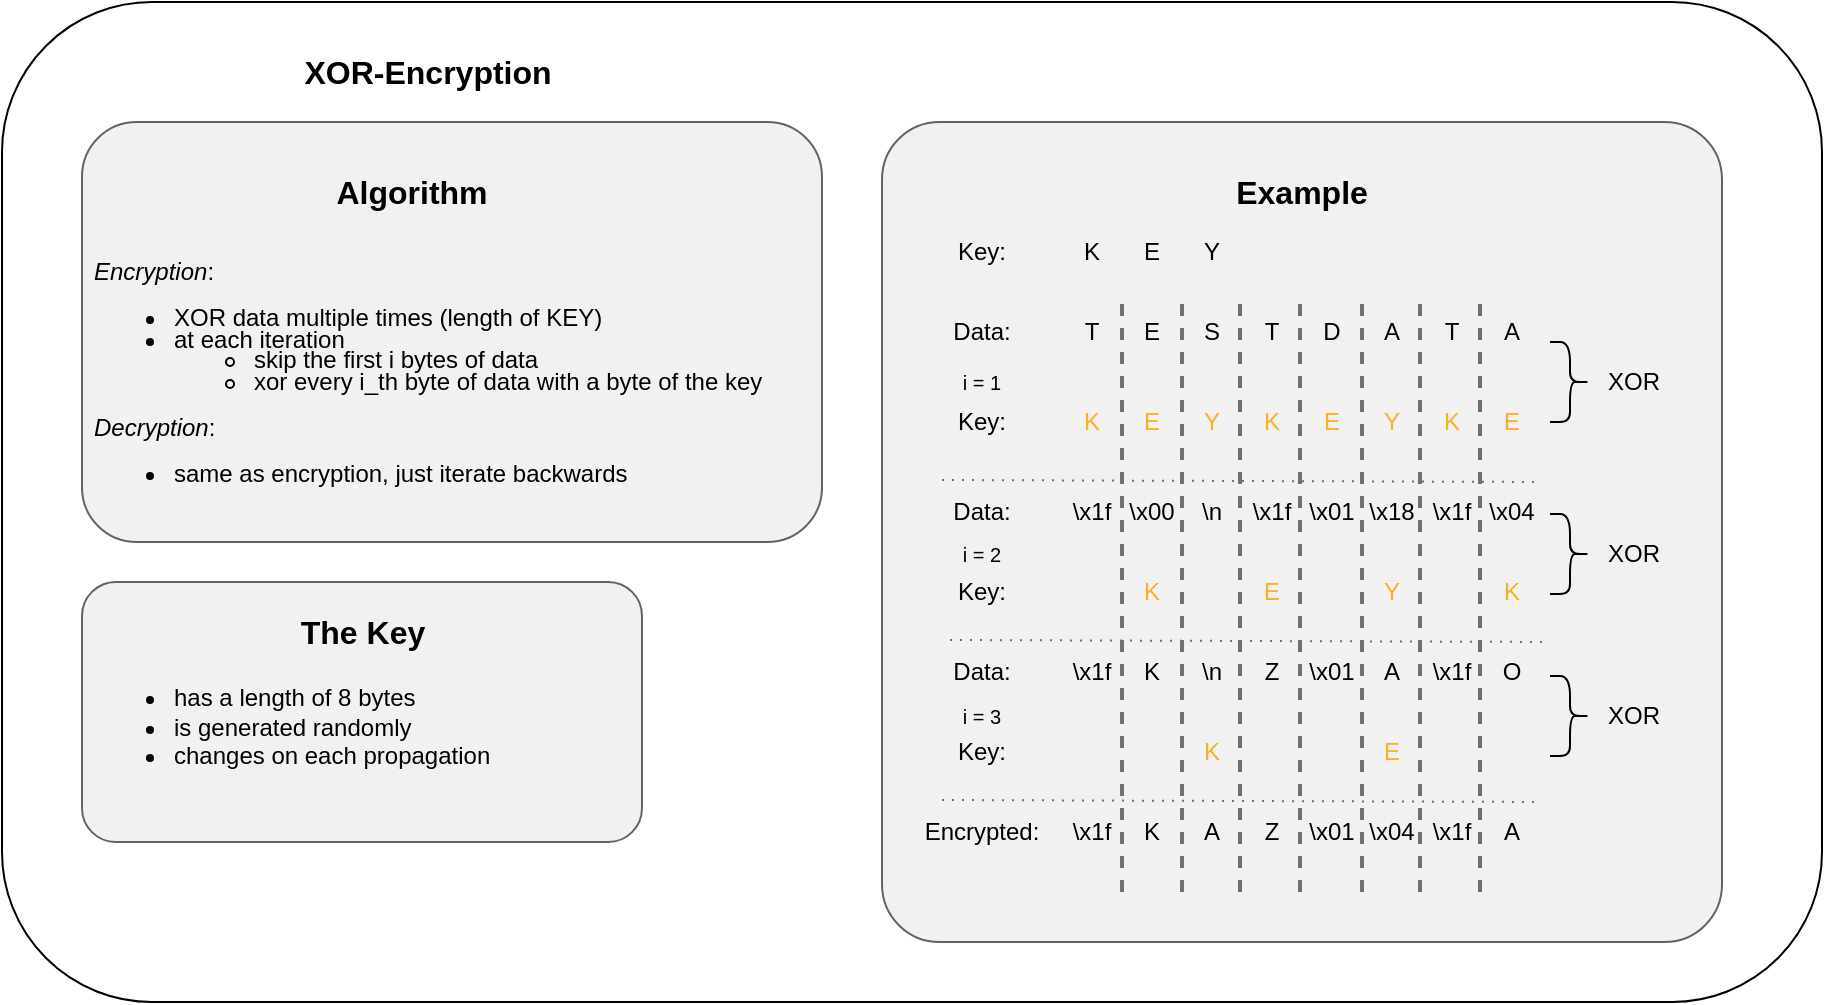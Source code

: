 <mxfile version="24.9.2">
  <diagram name="Seite-1" id="5usnsu9xuodjzMrWUtB1">
    <mxGraphModel dx="1434" dy="1951" grid="1" gridSize="10" guides="1" tooltips="1" connect="1" arrows="1" fold="1" page="1" pageScale="1" pageWidth="827" pageHeight="1169" math="0" shadow="0">
      <root>
        <mxCell id="0" />
        <mxCell id="1" parent="0" />
        <mxCell id="mjI52c1CxNeufO2wocmV-184" value="" style="rounded=1;whiteSpace=wrap;html=1;" vertex="1" parent="1">
          <mxGeometry x="50" y="-150" width="910" height="500" as="geometry" />
        </mxCell>
        <mxCell id="mjI52c1CxNeufO2wocmV-179" value="&lt;div&gt;&lt;br&gt;&lt;/div&gt;&lt;div&gt;&lt;br&gt;&lt;/div&gt;&lt;div style=&quot;line-height: 90%;&quot;&gt;&lt;i&gt;Encryption&lt;/i&gt;:&lt;br&gt;&lt;/div&gt;&lt;div style=&quot;line-height: 90%;&quot;&gt;&lt;ul&gt;&lt;li&gt;XOR data multiple times (length of KEY)&lt;/li&gt;&lt;li&gt;at each iteration&lt;/li&gt;&lt;ul&gt;&lt;li&gt;skip the first i bytes of data&lt;/li&gt;&lt;li&gt;xor every i_th byte of data with a byte of the key&lt;/li&gt;&lt;/ul&gt;&lt;/ul&gt;&lt;/div&gt;&lt;div style=&quot;line-height: 90%;&quot;&gt;&lt;i&gt;Decryption&lt;/i&gt;:&lt;/div&gt;&lt;div style=&quot;line-height: 90%;&quot;&gt;&lt;ul&gt;&lt;li&gt;same as encryption, just iterate backwards&lt;br&gt;&lt;/li&gt;&lt;/ul&gt;&lt;/div&gt;&lt;div&gt;&lt;br&gt;&lt;/div&gt;" style="rounded=1;whiteSpace=wrap;html=1;align=left;spacingLeft=4;spacingRight=4;arcSize=13;gradientColor=none;fillColor=#E8E8E8;verticalAlign=bottom;opacity=60;" vertex="1" parent="1">
          <mxGeometry x="90" y="-90" width="370" height="210" as="geometry" />
        </mxCell>
        <mxCell id="mjI52c1CxNeufO2wocmV-182" value="&lt;font style=&quot;font-size: 16px;&quot;&gt;&lt;b&gt;&lt;font&gt;XOR-Encryption&lt;/font&gt;&lt;/b&gt;&lt;/font&gt;" style="text;html=1;align=center;verticalAlign=middle;whiteSpace=wrap;rounded=0;" vertex="1" parent="1">
          <mxGeometry x="147.5" y="-130" width="230" height="30" as="geometry" />
        </mxCell>
        <mxCell id="mjI52c1CxNeufO2wocmV-183" value="" style="group;fillColor=none;rounded=1;glass=0;" vertex="1" connectable="0" parent="1">
          <mxGeometry x="490" y="-90" width="420" height="410" as="geometry" />
        </mxCell>
        <mxCell id="mjI52c1CxNeufO2wocmV-98" value="" style="rounded=1;whiteSpace=wrap;html=1;fillColor=#e8e8e8;strokeColor=default;opacity=60;arcSize=7;" vertex="1" parent="mjI52c1CxNeufO2wocmV-183">
          <mxGeometry width="420" height="410" as="geometry" />
        </mxCell>
        <mxCell id="mjI52c1CxNeufO2wocmV-4" value="" style="group" vertex="1" connectable="0" parent="mjI52c1CxNeufO2wocmV-183">
          <mxGeometry x="90" y="50" width="90" height="30" as="geometry" />
        </mxCell>
        <mxCell id="mjI52c1CxNeufO2wocmV-1" value="K" style="text;html=1;align=center;verticalAlign=middle;whiteSpace=wrap;rounded=0;" vertex="1" parent="mjI52c1CxNeufO2wocmV-4">
          <mxGeometry width="30" height="30" as="geometry" />
        </mxCell>
        <mxCell id="mjI52c1CxNeufO2wocmV-2" value="E" style="text;html=1;align=center;verticalAlign=middle;whiteSpace=wrap;rounded=0;" vertex="1" parent="mjI52c1CxNeufO2wocmV-4">
          <mxGeometry x="30" width="30" height="30" as="geometry" />
        </mxCell>
        <mxCell id="mjI52c1CxNeufO2wocmV-3" value="Y" style="text;html=1;align=center;verticalAlign=middle;whiteSpace=wrap;rounded=0;" vertex="1" parent="mjI52c1CxNeufO2wocmV-4">
          <mxGeometry x="60" width="30" height="30" as="geometry" />
        </mxCell>
        <mxCell id="mjI52c1CxNeufO2wocmV-19" value="Key:" style="text;html=1;align=center;verticalAlign=middle;whiteSpace=wrap;rounded=0;" vertex="1" parent="mjI52c1CxNeufO2wocmV-183">
          <mxGeometry x="20" y="50" width="60" height="30" as="geometry" />
        </mxCell>
        <mxCell id="mjI52c1CxNeufO2wocmV-20" value="Data:" style="text;html=1;align=center;verticalAlign=middle;whiteSpace=wrap;rounded=0;" vertex="1" parent="mjI52c1CxNeufO2wocmV-183">
          <mxGeometry x="20" y="90" width="60" height="30" as="geometry" />
        </mxCell>
        <mxCell id="mjI52c1CxNeufO2wocmV-35" value="" style="endArrow=none;html=1;strokeWidth=2;rounded=0;entryX=0;entryY=0;entryDx=0;entryDy=0;strokeColor=#707070;dashed=1;" edge="1" parent="mjI52c1CxNeufO2wocmV-183">
          <mxGeometry width="50" height="50" relative="1" as="geometry">
            <mxPoint x="240" y="385" as="sourcePoint" />
            <mxPoint x="240" y="85" as="targetPoint" />
          </mxGeometry>
        </mxCell>
        <mxCell id="mjI52c1CxNeufO2wocmV-36" value="" style="shape=curlyBracket;whiteSpace=wrap;html=1;rounded=1;flipH=1;labelPosition=right;verticalLabelPosition=middle;align=left;verticalAlign=middle;" vertex="1" parent="mjI52c1CxNeufO2wocmV-183">
          <mxGeometry x="334" y="110" width="20" height="40" as="geometry" />
        </mxCell>
        <mxCell id="mjI52c1CxNeufO2wocmV-37" value="XOR" style="text;html=1;align=center;verticalAlign=middle;whiteSpace=wrap;rounded=0;" vertex="1" parent="mjI52c1CxNeufO2wocmV-183">
          <mxGeometry x="354" y="115" width="44" height="30" as="geometry" />
        </mxCell>
        <mxCell id="mjI52c1CxNeufO2wocmV-63" value="XOR" style="text;html=1;align=center;verticalAlign=middle;whiteSpace=wrap;rounded=0;" vertex="1" parent="mjI52c1CxNeufO2wocmV-183">
          <mxGeometry x="354" y="201" width="44" height="30" as="geometry" />
        </mxCell>
        <mxCell id="mjI52c1CxNeufO2wocmV-64" value="" style="shape=curlyBracket;whiteSpace=wrap;html=1;rounded=1;flipH=1;labelPosition=right;verticalLabelPosition=middle;align=left;verticalAlign=middle;" vertex="1" parent="mjI52c1CxNeufO2wocmV-183">
          <mxGeometry x="334" y="196" width="20" height="40" as="geometry" />
        </mxCell>
        <mxCell id="mjI52c1CxNeufO2wocmV-77" value="XOR" style="text;html=1;align=center;verticalAlign=middle;whiteSpace=wrap;rounded=0;" vertex="1" parent="mjI52c1CxNeufO2wocmV-183">
          <mxGeometry x="354" y="282" width="44" height="30" as="geometry" />
        </mxCell>
        <mxCell id="mjI52c1CxNeufO2wocmV-78" value="" style="shape=curlyBracket;whiteSpace=wrap;html=1;rounded=1;flipH=1;labelPosition=right;verticalLabelPosition=middle;align=left;verticalAlign=middle;" vertex="1" parent="mjI52c1CxNeufO2wocmV-183">
          <mxGeometry x="334" y="277" width="20" height="40" as="geometry" />
        </mxCell>
        <mxCell id="mjI52c1CxNeufO2wocmV-88" value="Key:" style="text;html=1;align=center;verticalAlign=middle;whiteSpace=wrap;rounded=0;" vertex="1" parent="mjI52c1CxNeufO2wocmV-183">
          <mxGeometry x="20" y="135" width="60" height="30" as="geometry" />
        </mxCell>
        <mxCell id="mjI52c1CxNeufO2wocmV-89" value="Data:" style="text;html=1;align=center;verticalAlign=middle;whiteSpace=wrap;rounded=0;" vertex="1" parent="mjI52c1CxNeufO2wocmV-183">
          <mxGeometry x="20" y="180" width="60" height="30" as="geometry" />
        </mxCell>
        <mxCell id="mjI52c1CxNeufO2wocmV-90" value="Data:" style="text;html=1;align=center;verticalAlign=middle;whiteSpace=wrap;rounded=0;" vertex="1" parent="mjI52c1CxNeufO2wocmV-183">
          <mxGeometry x="20" y="260" width="60" height="30" as="geometry" />
        </mxCell>
        <mxCell id="mjI52c1CxNeufO2wocmV-91" value="Key:" style="text;html=1;align=center;verticalAlign=middle;whiteSpace=wrap;rounded=0;" vertex="1" parent="mjI52c1CxNeufO2wocmV-183">
          <mxGeometry x="20" y="220" width="60" height="30" as="geometry" />
        </mxCell>
        <mxCell id="mjI52c1CxNeufO2wocmV-92" value="Key:" style="text;html=1;align=center;verticalAlign=middle;whiteSpace=wrap;rounded=0;" vertex="1" parent="mjI52c1CxNeufO2wocmV-183">
          <mxGeometry x="20" y="300" width="60" height="30" as="geometry" />
        </mxCell>
        <mxCell id="mjI52c1CxNeufO2wocmV-93" value="Encrypted:" style="text;html=1;align=center;verticalAlign=middle;whiteSpace=wrap;rounded=0;" vertex="1" parent="mjI52c1CxNeufO2wocmV-183">
          <mxGeometry x="20" y="340" width="60" height="30" as="geometry" />
        </mxCell>
        <mxCell id="mjI52c1CxNeufO2wocmV-106" value="T" style="text;html=1;align=center;verticalAlign=middle;whiteSpace=wrap;rounded=0;" vertex="1" parent="mjI52c1CxNeufO2wocmV-183">
          <mxGeometry x="270" y="90" width="30" height="30" as="geometry" />
        </mxCell>
        <mxCell id="mjI52c1CxNeufO2wocmV-107" value="A" style="text;html=1;align=center;verticalAlign=middle;whiteSpace=wrap;rounded=0;" vertex="1" parent="mjI52c1CxNeufO2wocmV-183">
          <mxGeometry x="300" y="90" width="30" height="30" as="geometry" />
        </mxCell>
        <mxCell id="mjI52c1CxNeufO2wocmV-108" value="" style="endArrow=none;html=1;strokeWidth=1;rounded=0;strokeColor=#707070;curved=0;dashed=1;dashPattern=1 4;" edge="1" parent="mjI52c1CxNeufO2wocmV-183">
          <mxGeometry width="50" height="50" relative="1" as="geometry">
            <mxPoint x="30" y="339" as="sourcePoint" />
            <mxPoint x="330" y="340" as="targetPoint" />
          </mxGeometry>
        </mxCell>
        <mxCell id="mjI52c1CxNeufO2wocmV-26" value="K" style="text;html=1;align=center;verticalAlign=middle;whiteSpace=wrap;rounded=0;fontColor=#FFAF24;" vertex="1" parent="mjI52c1CxNeufO2wocmV-183">
          <mxGeometry x="180" y="135" width="30" height="30" as="geometry" />
        </mxCell>
        <mxCell id="mjI52c1CxNeufO2wocmV-27" value="E" style="text;html=1;align=center;verticalAlign=middle;whiteSpace=wrap;rounded=0;fontColor=#FFAF24;" vertex="1" parent="mjI52c1CxNeufO2wocmV-183">
          <mxGeometry x="210" y="135" width="30" height="30" as="geometry" />
        </mxCell>
        <mxCell id="mjI52c1CxNeufO2wocmV-28" value="Y" style="text;html=1;align=center;verticalAlign=middle;whiteSpace=wrap;rounded=0;fontColor=#FFAF24;" vertex="1" parent="mjI52c1CxNeufO2wocmV-183">
          <mxGeometry x="240" y="135" width="30" height="30" as="geometry" />
        </mxCell>
        <mxCell id="mjI52c1CxNeufO2wocmV-22" value="K" style="text;html=1;align=center;verticalAlign=middle;whiteSpace=wrap;rounded=0;fontColor=#FFAF24;" vertex="1" parent="mjI52c1CxNeufO2wocmV-183">
          <mxGeometry x="90" y="135" width="30" height="30" as="geometry" />
        </mxCell>
        <mxCell id="mjI52c1CxNeufO2wocmV-23" value="E" style="text;html=1;align=center;verticalAlign=middle;whiteSpace=wrap;rounded=0;fontColor=#FFAF24;" vertex="1" parent="mjI52c1CxNeufO2wocmV-183">
          <mxGeometry x="120" y="135" width="30" height="30" as="geometry" />
        </mxCell>
        <mxCell id="mjI52c1CxNeufO2wocmV-24" value="Y" style="text;html=1;align=center;verticalAlign=middle;whiteSpace=wrap;rounded=0;fontColor=#FFAF24;" vertex="1" parent="mjI52c1CxNeufO2wocmV-183">
          <mxGeometry x="150" y="135" width="30" height="30" as="geometry" />
        </mxCell>
        <mxCell id="mjI52c1CxNeufO2wocmV-120" value="K" style="text;html=1;align=center;verticalAlign=middle;whiteSpace=wrap;rounded=0;fontColor=#FFAF24;" vertex="1" parent="mjI52c1CxNeufO2wocmV-183">
          <mxGeometry x="270" y="135" width="30" height="30" as="geometry" />
        </mxCell>
        <mxCell id="mjI52c1CxNeufO2wocmV-121" value="E" style="text;html=1;align=center;verticalAlign=middle;whiteSpace=wrap;rounded=0;fontColor=#FFAF24;" vertex="1" parent="mjI52c1CxNeufO2wocmV-183">
          <mxGeometry x="300" y="135" width="30" height="30" as="geometry" />
        </mxCell>
        <mxCell id="mjI52c1CxNeufO2wocmV-6" value="T" style="text;html=1;align=center;verticalAlign=middle;whiteSpace=wrap;rounded=0;" vertex="1" parent="mjI52c1CxNeufO2wocmV-183">
          <mxGeometry x="90" y="90" width="30" height="30" as="geometry" />
        </mxCell>
        <mxCell id="mjI52c1CxNeufO2wocmV-7" value="E" style="text;html=1;align=center;verticalAlign=middle;whiteSpace=wrap;rounded=0;" vertex="1" parent="mjI52c1CxNeufO2wocmV-183">
          <mxGeometry x="120" y="90" width="30" height="30" as="geometry" />
        </mxCell>
        <mxCell id="mjI52c1CxNeufO2wocmV-8" value="S" style="text;html=1;align=center;verticalAlign=middle;whiteSpace=wrap;rounded=0;" vertex="1" parent="mjI52c1CxNeufO2wocmV-183">
          <mxGeometry x="150" y="90" width="30" height="30" as="geometry" />
        </mxCell>
        <mxCell id="mjI52c1CxNeufO2wocmV-15" value="T" style="text;html=1;align=center;verticalAlign=middle;whiteSpace=wrap;rounded=0;" vertex="1" parent="mjI52c1CxNeufO2wocmV-183">
          <mxGeometry x="180" y="90" width="30" height="30" as="geometry" />
        </mxCell>
        <mxCell id="mjI52c1CxNeufO2wocmV-16" value="D" style="text;html=1;align=center;verticalAlign=middle;whiteSpace=wrap;rounded=0;" vertex="1" parent="mjI52c1CxNeufO2wocmV-183">
          <mxGeometry x="210" y="90" width="30" height="30" as="geometry" />
        </mxCell>
        <mxCell id="mjI52c1CxNeufO2wocmV-17" value="A" style="text;html=1;align=center;verticalAlign=middle;whiteSpace=wrap;rounded=0;" vertex="1" parent="mjI52c1CxNeufO2wocmV-183">
          <mxGeometry x="240" y="90" width="30" height="30" as="geometry" />
        </mxCell>
        <mxCell id="mjI52c1CxNeufO2wocmV-124" value="\x1f" style="text;html=1;align=center;verticalAlign=middle;whiteSpace=wrap;rounded=0;" vertex="1" parent="mjI52c1CxNeufO2wocmV-183">
          <mxGeometry x="270" y="180" width="30" height="30" as="geometry" />
        </mxCell>
        <mxCell id="mjI52c1CxNeufO2wocmV-125" value="\x04" style="text;html=1;align=center;verticalAlign=middle;whiteSpace=wrap;rounded=0;" vertex="1" parent="mjI52c1CxNeufO2wocmV-183">
          <mxGeometry x="300" y="180" width="30" height="30" as="geometry" />
        </mxCell>
        <mxCell id="mjI52c1CxNeufO2wocmV-126" value="\x1f" style="text;html=1;align=center;verticalAlign=middle;whiteSpace=wrap;rounded=0;" vertex="1" parent="mjI52c1CxNeufO2wocmV-183">
          <mxGeometry x="90" y="180" width="30" height="30" as="geometry" />
        </mxCell>
        <mxCell id="mjI52c1CxNeufO2wocmV-127" value="\x00" style="text;html=1;align=center;verticalAlign=middle;whiteSpace=wrap;rounded=0;" vertex="1" parent="mjI52c1CxNeufO2wocmV-183">
          <mxGeometry x="120" y="180" width="30" height="30" as="geometry" />
        </mxCell>
        <mxCell id="mjI52c1CxNeufO2wocmV-128" value="\n" style="text;html=1;align=center;verticalAlign=middle;whiteSpace=wrap;rounded=0;" vertex="1" parent="mjI52c1CxNeufO2wocmV-183">
          <mxGeometry x="150" y="180" width="30" height="30" as="geometry" />
        </mxCell>
        <mxCell id="mjI52c1CxNeufO2wocmV-129" value="\x1f" style="text;html=1;align=center;verticalAlign=middle;whiteSpace=wrap;rounded=0;" vertex="1" parent="mjI52c1CxNeufO2wocmV-183">
          <mxGeometry x="180" y="180" width="30" height="30" as="geometry" />
        </mxCell>
        <mxCell id="mjI52c1CxNeufO2wocmV-130" value="\x01" style="text;html=1;align=center;verticalAlign=middle;whiteSpace=wrap;rounded=0;" vertex="1" parent="mjI52c1CxNeufO2wocmV-183">
          <mxGeometry x="210" y="180" width="30" height="30" as="geometry" />
        </mxCell>
        <mxCell id="mjI52c1CxNeufO2wocmV-131" value="\x18" style="text;html=1;align=center;verticalAlign=middle;whiteSpace=wrap;rounded=0;" vertex="1" parent="mjI52c1CxNeufO2wocmV-183">
          <mxGeometry x="240" y="180" width="30" height="30" as="geometry" />
        </mxCell>
        <mxCell id="mjI52c1CxNeufO2wocmV-132" value="\x1f" style="text;html=1;align=center;verticalAlign=middle;whiteSpace=wrap;rounded=0;" vertex="1" parent="mjI52c1CxNeufO2wocmV-183">
          <mxGeometry x="270" y="260" width="30" height="30" as="geometry" />
        </mxCell>
        <mxCell id="mjI52c1CxNeufO2wocmV-133" value="O" style="text;html=1;align=center;verticalAlign=middle;whiteSpace=wrap;rounded=0;" vertex="1" parent="mjI52c1CxNeufO2wocmV-183">
          <mxGeometry x="300" y="260" width="30" height="30" as="geometry" />
        </mxCell>
        <mxCell id="mjI52c1CxNeufO2wocmV-134" value="\x1f" style="text;html=1;align=center;verticalAlign=middle;whiteSpace=wrap;rounded=0;" vertex="1" parent="mjI52c1CxNeufO2wocmV-183">
          <mxGeometry x="90" y="260" width="30" height="30" as="geometry" />
        </mxCell>
        <mxCell id="mjI52c1CxNeufO2wocmV-135" value="K" style="text;html=1;align=center;verticalAlign=middle;whiteSpace=wrap;rounded=0;" vertex="1" parent="mjI52c1CxNeufO2wocmV-183">
          <mxGeometry x="120" y="260" width="30" height="30" as="geometry" />
        </mxCell>
        <mxCell id="mjI52c1CxNeufO2wocmV-136" value="\n" style="text;html=1;align=center;verticalAlign=middle;whiteSpace=wrap;rounded=0;" vertex="1" parent="mjI52c1CxNeufO2wocmV-183">
          <mxGeometry x="150" y="260" width="30" height="30" as="geometry" />
        </mxCell>
        <mxCell id="mjI52c1CxNeufO2wocmV-137" value="Z" style="text;html=1;align=center;verticalAlign=middle;whiteSpace=wrap;rounded=0;" vertex="1" parent="mjI52c1CxNeufO2wocmV-183">
          <mxGeometry x="180" y="260" width="30" height="30" as="geometry" />
        </mxCell>
        <mxCell id="mjI52c1CxNeufO2wocmV-138" value="\x01" style="text;html=1;align=center;verticalAlign=middle;whiteSpace=wrap;rounded=0;" vertex="1" parent="mjI52c1CxNeufO2wocmV-183">
          <mxGeometry x="210" y="260" width="30" height="30" as="geometry" />
        </mxCell>
        <mxCell id="mjI52c1CxNeufO2wocmV-139" value="A" style="text;html=1;align=center;verticalAlign=middle;whiteSpace=wrap;rounded=0;" vertex="1" parent="mjI52c1CxNeufO2wocmV-183">
          <mxGeometry x="240" y="260" width="30" height="30" as="geometry" />
        </mxCell>
        <mxCell id="mjI52c1CxNeufO2wocmV-140" value="\x1f" style="text;html=1;align=center;verticalAlign=middle;whiteSpace=wrap;rounded=0;" vertex="1" parent="mjI52c1CxNeufO2wocmV-183">
          <mxGeometry x="270" y="340" width="30" height="30" as="geometry" />
        </mxCell>
        <mxCell id="mjI52c1CxNeufO2wocmV-141" value="A" style="text;html=1;align=center;verticalAlign=middle;whiteSpace=wrap;rounded=0;" vertex="1" parent="mjI52c1CxNeufO2wocmV-183">
          <mxGeometry x="300" y="340" width="30" height="30" as="geometry" />
        </mxCell>
        <mxCell id="mjI52c1CxNeufO2wocmV-142" value="\x1f" style="text;html=1;align=center;verticalAlign=middle;whiteSpace=wrap;rounded=0;" vertex="1" parent="mjI52c1CxNeufO2wocmV-183">
          <mxGeometry x="90" y="340" width="30" height="30" as="geometry" />
        </mxCell>
        <mxCell id="mjI52c1CxNeufO2wocmV-143" value="K" style="text;html=1;align=center;verticalAlign=middle;whiteSpace=wrap;rounded=0;" vertex="1" parent="mjI52c1CxNeufO2wocmV-183">
          <mxGeometry x="120" y="340" width="30" height="30" as="geometry" />
        </mxCell>
        <mxCell id="mjI52c1CxNeufO2wocmV-144" value="A" style="text;html=1;align=center;verticalAlign=middle;whiteSpace=wrap;rounded=0;" vertex="1" parent="mjI52c1CxNeufO2wocmV-183">
          <mxGeometry x="150" y="340" width="30" height="30" as="geometry" />
        </mxCell>
        <mxCell id="mjI52c1CxNeufO2wocmV-145" value="Z" style="text;html=1;align=center;verticalAlign=middle;whiteSpace=wrap;rounded=0;" vertex="1" parent="mjI52c1CxNeufO2wocmV-183">
          <mxGeometry x="180" y="340" width="30" height="30" as="geometry" />
        </mxCell>
        <mxCell id="mjI52c1CxNeufO2wocmV-146" value="\x01" style="text;html=1;align=center;verticalAlign=middle;whiteSpace=wrap;rounded=0;" vertex="1" parent="mjI52c1CxNeufO2wocmV-183">
          <mxGeometry x="210" y="340" width="30" height="30" as="geometry" />
        </mxCell>
        <mxCell id="mjI52c1CxNeufO2wocmV-147" value="\x04" style="text;html=1;align=center;verticalAlign=middle;whiteSpace=wrap;rounded=0;" vertex="1" parent="mjI52c1CxNeufO2wocmV-183">
          <mxGeometry x="240" y="340" width="30" height="30" as="geometry" />
        </mxCell>
        <mxCell id="mjI52c1CxNeufO2wocmV-148" value="E" style="text;html=1;align=center;verticalAlign=middle;whiteSpace=wrap;rounded=0;fontColor=#FFAF24;" vertex="1" parent="mjI52c1CxNeufO2wocmV-183">
          <mxGeometry x="180" y="220" width="30" height="30" as="geometry" />
        </mxCell>
        <mxCell id="mjI52c1CxNeufO2wocmV-150" value="Y" style="text;html=1;align=center;verticalAlign=middle;whiteSpace=wrap;rounded=0;fontColor=#FFAF24;" vertex="1" parent="mjI52c1CxNeufO2wocmV-183">
          <mxGeometry x="240" y="220" width="30" height="30" as="geometry" />
        </mxCell>
        <mxCell id="mjI52c1CxNeufO2wocmV-152" value="K" style="text;html=1;align=center;verticalAlign=middle;whiteSpace=wrap;rounded=0;fontColor=#FFAF24;" vertex="1" parent="mjI52c1CxNeufO2wocmV-183">
          <mxGeometry x="120" y="220" width="30" height="30" as="geometry" />
        </mxCell>
        <mxCell id="mjI52c1CxNeufO2wocmV-154" value="K" style="text;html=1;align=center;verticalAlign=middle;whiteSpace=wrap;rounded=0;fontColor=#FFAF24;" vertex="1" parent="mjI52c1CxNeufO2wocmV-183">
          <mxGeometry x="300" y="220" width="30" height="30" as="geometry" />
        </mxCell>
        <mxCell id="mjI52c1CxNeufO2wocmV-158" value="E" style="text;html=1;align=center;verticalAlign=middle;whiteSpace=wrap;rounded=0;fontColor=#FFAF24;" vertex="1" parent="mjI52c1CxNeufO2wocmV-183">
          <mxGeometry x="240" y="300" width="30" height="30" as="geometry" />
        </mxCell>
        <mxCell id="mjI52c1CxNeufO2wocmV-161" value="K" style="text;html=1;align=center;verticalAlign=middle;whiteSpace=wrap;rounded=0;fontColor=#FFAF24;" vertex="1" parent="mjI52c1CxNeufO2wocmV-183">
          <mxGeometry x="150" y="300" width="30" height="30" as="geometry" />
        </mxCell>
        <mxCell id="mjI52c1CxNeufO2wocmV-165" value="" style="endArrow=none;html=1;strokeWidth=2;rounded=0;entryX=0;entryY=0;entryDx=0;entryDy=0;strokeColor=#707070;dashed=1;" edge="1" parent="mjI52c1CxNeufO2wocmV-183">
          <mxGeometry width="50" height="50" relative="1" as="geometry">
            <mxPoint x="269" y="385" as="sourcePoint" />
            <mxPoint x="269" y="85" as="targetPoint" />
          </mxGeometry>
        </mxCell>
        <mxCell id="mjI52c1CxNeufO2wocmV-166" value="" style="endArrow=none;html=1;strokeWidth=2;rounded=0;entryX=0;entryY=0;entryDx=0;entryDy=0;strokeColor=#707070;dashed=1;" edge="1" parent="mjI52c1CxNeufO2wocmV-183">
          <mxGeometry width="50" height="50" relative="1" as="geometry">
            <mxPoint x="299" y="385" as="sourcePoint" />
            <mxPoint x="299" y="85" as="targetPoint" />
          </mxGeometry>
        </mxCell>
        <mxCell id="mjI52c1CxNeufO2wocmV-167" value="" style="endArrow=none;html=1;strokeWidth=2;rounded=0;entryX=0;entryY=0;entryDx=0;entryDy=0;strokeColor=#707070;dashed=1;" edge="1" parent="mjI52c1CxNeufO2wocmV-183">
          <mxGeometry width="50" height="50" relative="1" as="geometry">
            <mxPoint x="209" y="385" as="sourcePoint" />
            <mxPoint x="209" y="85" as="targetPoint" />
          </mxGeometry>
        </mxCell>
        <mxCell id="mjI52c1CxNeufO2wocmV-168" value="" style="endArrow=none;html=1;strokeWidth=2;rounded=0;entryX=0;entryY=0;entryDx=0;entryDy=0;strokeColor=#707070;dashed=1;" edge="1" parent="mjI52c1CxNeufO2wocmV-183">
          <mxGeometry width="50" height="50" relative="1" as="geometry">
            <mxPoint x="179" y="385" as="sourcePoint" />
            <mxPoint x="179" y="85" as="targetPoint" />
          </mxGeometry>
        </mxCell>
        <mxCell id="mjI52c1CxNeufO2wocmV-169" value="" style="endArrow=none;html=1;strokeWidth=2;rounded=0;entryX=0;entryY=0;entryDx=0;entryDy=0;strokeColor=#707070;dashed=1;" edge="1" parent="mjI52c1CxNeufO2wocmV-183">
          <mxGeometry width="50" height="50" relative="1" as="geometry">
            <mxPoint x="150" y="385" as="sourcePoint" />
            <mxPoint x="150" y="85" as="targetPoint" />
          </mxGeometry>
        </mxCell>
        <mxCell id="mjI52c1CxNeufO2wocmV-170" value="" style="endArrow=none;html=1;strokeWidth=2;rounded=0;entryX=0;entryY=0;entryDx=0;entryDy=0;strokeColor=#707070;dashed=1;" edge="1" parent="mjI52c1CxNeufO2wocmV-183">
          <mxGeometry width="50" height="50" relative="1" as="geometry">
            <mxPoint x="120" y="385" as="sourcePoint" />
            <mxPoint x="120" y="85" as="targetPoint" />
          </mxGeometry>
        </mxCell>
        <mxCell id="mjI52c1CxNeufO2wocmV-173" value="" style="endArrow=none;html=1;strokeWidth=1;rounded=0;strokeColor=#707070;curved=0;dashed=1;dashPattern=1 4;" edge="1" parent="mjI52c1CxNeufO2wocmV-183">
          <mxGeometry width="50" height="50" relative="1" as="geometry">
            <mxPoint x="34" y="259" as="sourcePoint" />
            <mxPoint x="334" y="260" as="targetPoint" />
          </mxGeometry>
        </mxCell>
        <mxCell id="mjI52c1CxNeufO2wocmV-174" value="" style="endArrow=none;html=1;strokeWidth=1;rounded=0;strokeColor=#707070;curved=0;dashed=1;dashPattern=1 4;" edge="1" parent="mjI52c1CxNeufO2wocmV-183">
          <mxGeometry width="50" height="50" relative="1" as="geometry">
            <mxPoint x="30" y="179" as="sourcePoint" />
            <mxPoint x="330" y="180" as="targetPoint" />
          </mxGeometry>
        </mxCell>
        <mxCell id="mjI52c1CxNeufO2wocmV-176" value="i = 1" style="text;html=1;align=center;verticalAlign=middle;whiteSpace=wrap;rounded=0;fontSize=10;" vertex="1" parent="mjI52c1CxNeufO2wocmV-183">
          <mxGeometry x="35" y="115" width="30" height="30" as="geometry" />
        </mxCell>
        <mxCell id="mjI52c1CxNeufO2wocmV-177" value="i = 2" style="text;html=1;align=center;verticalAlign=middle;whiteSpace=wrap;rounded=0;fontSize=10;" vertex="1" parent="mjI52c1CxNeufO2wocmV-183">
          <mxGeometry x="35" y="201" width="30" height="30" as="geometry" />
        </mxCell>
        <mxCell id="mjI52c1CxNeufO2wocmV-178" value="i = 3" style="text;html=1;align=center;verticalAlign=middle;whiteSpace=wrap;rounded=0;fontSize=10;" vertex="1" parent="mjI52c1CxNeufO2wocmV-183">
          <mxGeometry x="35" y="282" width="30" height="30" as="geometry" />
        </mxCell>
        <mxCell id="mjI52c1CxNeufO2wocmV-180" value="&lt;font style=&quot;font-size: 16px;&quot;&gt;&lt;b&gt;Example&lt;/b&gt;&lt;/font&gt;" style="text;html=1;align=center;verticalAlign=middle;whiteSpace=wrap;rounded=0;" vertex="1" parent="mjI52c1CxNeufO2wocmV-183">
          <mxGeometry x="95" y="20" width="230" height="30" as="geometry" />
        </mxCell>
        <mxCell id="mjI52c1CxNeufO2wocmV-185" value="Algorithm" style="text;html=1;align=center;verticalAlign=middle;whiteSpace=wrap;rounded=0;fontStyle=1;fontSize=16;" vertex="1" parent="1">
          <mxGeometry x="180" y="-70" width="150" height="30" as="geometry" />
        </mxCell>
        <mxCell id="mjI52c1CxNeufO2wocmV-187" value="&lt;div&gt;&lt;br&gt;&lt;ul&gt;&lt;li&gt;has a length of 8 bytes&lt;/li&gt;&lt;li&gt;is generated randomly&lt;/li&gt;&lt;li&gt;changes on each propagation&lt;/li&gt;&lt;/ul&gt;&lt;/div&gt;" style="rounded=1;whiteSpace=wrap;html=1;align=left;spacingLeft=4;spacingRight=4;arcSize=13;gradientColor=none;fillColor=#E8E8E8;verticalAlign=middle;opacity=60;" vertex="1" parent="1">
          <mxGeometry x="90" y="140" width="280" height="130" as="geometry" />
        </mxCell>
        <mxCell id="mjI52c1CxNeufO2wocmV-188" value="&lt;b&gt;&lt;font style=&quot;font-size: 16px;&quot;&gt;The &lt;/font&gt;&lt;/b&gt;&lt;font style=&quot;font-size: 16px;&quot;&gt;&lt;b&gt;Key&lt;/b&gt;&lt;/font&gt;" style="text;html=1;align=center;verticalAlign=middle;whiteSpace=wrap;rounded=0;" vertex="1" parent="1">
          <mxGeometry x="157.5" y="150" width="145" height="30" as="geometry" />
        </mxCell>
      </root>
    </mxGraphModel>
  </diagram>
</mxfile>
